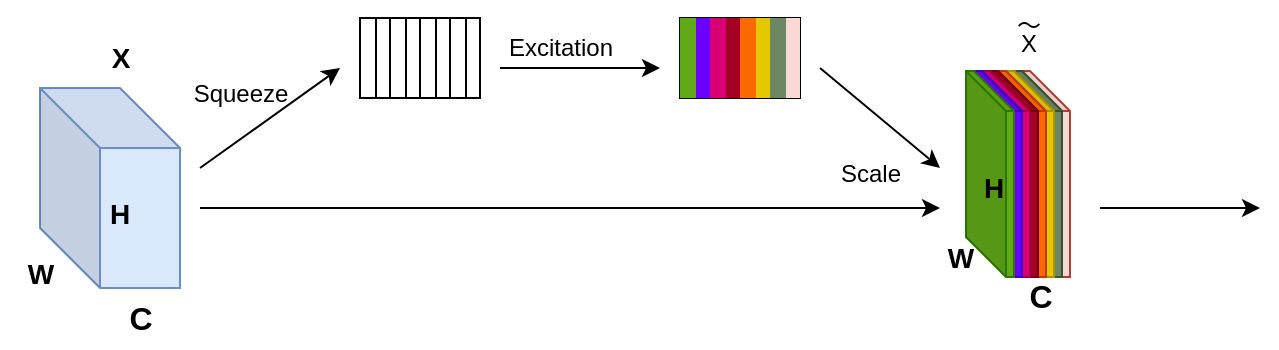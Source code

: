 <mxfile version="24.4.6" type="github">
  <diagram name="第 1 页" id="zgpLOf6gEapaL2-dQccr">
    <mxGraphModel dx="1195" dy="622" grid="0" gridSize="10" guides="1" tooltips="1" connect="1" arrows="1" fold="1" page="1" pageScale="1" pageWidth="1169" pageHeight="827" math="0" shadow="0">
      <root>
        <mxCell id="0" />
        <mxCell id="1" parent="0" />
        <mxCell id="pdt_DtYbB_fLlAcmCIRx-1" value="" style="shape=cube;whiteSpace=wrap;html=1;boundedLbl=1;backgroundOutline=1;darkOpacity=0.05;darkOpacity2=0.1;fillColor=#dae8fc;strokeColor=#6c8ebf;size=30;" vertex="1" parent="1">
          <mxGeometry x="230" y="210" width="70" height="100" as="geometry" />
        </mxCell>
        <mxCell id="pdt_DtYbB_fLlAcmCIRx-2" value="&lt;b&gt;&lt;font style=&quot;font-size: 16px;&quot;&gt;C&lt;/font&gt;&lt;/b&gt;" style="text;html=1;align=center;verticalAlign=middle;resizable=0;points=[];autosize=1;strokeColor=none;fillColor=none;" vertex="1" parent="1">
          <mxGeometry x="260" y="310" width="40" height="30" as="geometry" />
        </mxCell>
        <mxCell id="pdt_DtYbB_fLlAcmCIRx-3" value="&lt;font style=&quot;font-size: 14px;&quot;&gt;&lt;b&gt;W&lt;/b&gt;&lt;/font&gt;" style="text;html=1;align=center;verticalAlign=middle;resizable=0;points=[];autosize=1;strokeColor=none;fillColor=none;" vertex="1" parent="1">
          <mxGeometry x="210" y="288" width="40" height="30" as="geometry" />
        </mxCell>
        <mxCell id="pdt_DtYbB_fLlAcmCIRx-4" value="&lt;font style=&quot;font-size: 14px;&quot;&gt;&lt;b&gt;H&lt;/b&gt;&lt;/font&gt;" style="text;html=1;align=center;verticalAlign=middle;whiteSpace=wrap;rounded=0;" vertex="1" parent="1">
          <mxGeometry x="240" y="258" width="60" height="30" as="geometry" />
        </mxCell>
        <mxCell id="pdt_DtYbB_fLlAcmCIRx-5" value="&lt;font style=&quot;font-size: 14px;&quot;&gt;&lt;b&gt;X&lt;/b&gt;&lt;/font&gt;" style="text;html=1;align=center;verticalAlign=middle;resizable=0;points=[];autosize=1;strokeColor=none;fillColor=none;" vertex="1" parent="1">
          <mxGeometry x="255" y="180" width="30" height="30" as="geometry" />
        </mxCell>
        <mxCell id="pdt_DtYbB_fLlAcmCIRx-6" value="" style="endArrow=classic;html=1;rounded=0;" edge="1" parent="1">
          <mxGeometry width="50" height="50" relative="1" as="geometry">
            <mxPoint x="310" y="270" as="sourcePoint" />
            <mxPoint x="680" y="270" as="targetPoint" />
          </mxGeometry>
        </mxCell>
        <mxCell id="pdt_DtYbB_fLlAcmCIRx-7" value="" style="endArrow=classic;html=1;rounded=0;" edge="1" parent="1">
          <mxGeometry width="50" height="50" relative="1" as="geometry">
            <mxPoint x="310" y="250" as="sourcePoint" />
            <mxPoint x="380" y="200" as="targetPoint" />
          </mxGeometry>
        </mxCell>
        <mxCell id="pdt_DtYbB_fLlAcmCIRx-8" value="Squeeze" style="text;html=1;align=center;verticalAlign=middle;resizable=0;points=[];autosize=1;strokeColor=none;fillColor=none;" vertex="1" parent="1">
          <mxGeometry x="295" y="198" width="70" height="30" as="geometry" />
        </mxCell>
        <mxCell id="pdt_DtYbB_fLlAcmCIRx-9" value="" style="shape=table;startSize=0;container=1;collapsible=0;childLayout=tableLayout;" vertex="1" parent="1">
          <mxGeometry x="390" y="175" width="60" height="40" as="geometry" />
        </mxCell>
        <mxCell id="pdt_DtYbB_fLlAcmCIRx-10" value="" style="shape=tableRow;horizontal=0;startSize=0;swimlaneHead=0;swimlaneBody=0;strokeColor=inherit;top=0;left=0;bottom=0;right=0;collapsible=0;dropTarget=0;fillColor=none;points=[[0,0.5],[1,0.5]];portConstraint=eastwest;" vertex="1" parent="pdt_DtYbB_fLlAcmCIRx-9">
          <mxGeometry width="60" height="40" as="geometry" />
        </mxCell>
        <mxCell id="pdt_DtYbB_fLlAcmCIRx-11" value="" style="shape=partialRectangle;html=1;whiteSpace=wrap;connectable=0;strokeColor=inherit;overflow=hidden;fillColor=none;top=0;left=0;bottom=0;right=0;pointerEvents=1;" vertex="1" parent="pdt_DtYbB_fLlAcmCIRx-10">
          <mxGeometry width="8" height="40" as="geometry">
            <mxRectangle width="8" height="40" as="alternateBounds" />
          </mxGeometry>
        </mxCell>
        <mxCell id="pdt_DtYbB_fLlAcmCIRx-12" value="" style="shape=partialRectangle;html=1;whiteSpace=wrap;connectable=0;strokeColor=inherit;overflow=hidden;fillColor=none;top=0;left=0;bottom=0;right=0;pointerEvents=1;" vertex="1" parent="pdt_DtYbB_fLlAcmCIRx-10">
          <mxGeometry x="8" width="7" height="40" as="geometry">
            <mxRectangle width="7" height="40" as="alternateBounds" />
          </mxGeometry>
        </mxCell>
        <mxCell id="pdt_DtYbB_fLlAcmCIRx-13" value="" style="shape=partialRectangle;html=1;whiteSpace=wrap;connectable=0;strokeColor=inherit;overflow=hidden;fillColor=none;top=0;left=0;bottom=0;right=0;pointerEvents=1;" vertex="1" parent="pdt_DtYbB_fLlAcmCIRx-10">
          <mxGeometry x="15" width="8" height="40" as="geometry">
            <mxRectangle width="8" height="40" as="alternateBounds" />
          </mxGeometry>
        </mxCell>
        <mxCell id="pdt_DtYbB_fLlAcmCIRx-14" value="" style="shape=partialRectangle;html=1;whiteSpace=wrap;connectable=0;strokeColor=inherit;overflow=hidden;fillColor=none;top=0;left=0;bottom=0;right=0;pointerEvents=1;" vertex="1" parent="pdt_DtYbB_fLlAcmCIRx-10">
          <mxGeometry x="23" width="7" height="40" as="geometry">
            <mxRectangle width="7" height="40" as="alternateBounds" />
          </mxGeometry>
        </mxCell>
        <mxCell id="pdt_DtYbB_fLlAcmCIRx-15" value="" style="shape=partialRectangle;html=1;whiteSpace=wrap;connectable=0;strokeColor=inherit;overflow=hidden;fillColor=none;top=0;left=0;bottom=0;right=0;pointerEvents=1;" vertex="1" parent="pdt_DtYbB_fLlAcmCIRx-10">
          <mxGeometry x="30" width="8" height="40" as="geometry">
            <mxRectangle width="8" height="40" as="alternateBounds" />
          </mxGeometry>
        </mxCell>
        <mxCell id="pdt_DtYbB_fLlAcmCIRx-16" value="" style="shape=partialRectangle;html=1;whiteSpace=wrap;connectable=0;strokeColor=inherit;overflow=hidden;fillColor=none;top=0;left=0;bottom=0;right=0;pointerEvents=1;" vertex="1" parent="pdt_DtYbB_fLlAcmCIRx-10">
          <mxGeometry x="38" width="7" height="40" as="geometry">
            <mxRectangle width="7" height="40" as="alternateBounds" />
          </mxGeometry>
        </mxCell>
        <mxCell id="pdt_DtYbB_fLlAcmCIRx-17" value="" style="shape=partialRectangle;html=1;whiteSpace=wrap;connectable=0;strokeColor=inherit;overflow=hidden;fillColor=none;top=0;left=0;bottom=0;right=0;pointerEvents=1;" vertex="1" parent="pdt_DtYbB_fLlAcmCIRx-10">
          <mxGeometry x="45" width="8" height="40" as="geometry">
            <mxRectangle width="8" height="40" as="alternateBounds" />
          </mxGeometry>
        </mxCell>
        <mxCell id="pdt_DtYbB_fLlAcmCIRx-18" value="" style="shape=partialRectangle;html=1;whiteSpace=wrap;connectable=0;strokeColor=inherit;overflow=hidden;fillColor=none;top=0;left=0;bottom=0;right=0;pointerEvents=1;" vertex="1" parent="pdt_DtYbB_fLlAcmCIRx-10">
          <mxGeometry x="53" width="7" height="40" as="geometry">
            <mxRectangle width="7" height="40" as="alternateBounds" />
          </mxGeometry>
        </mxCell>
        <mxCell id="pdt_DtYbB_fLlAcmCIRx-19" value="" style="endArrow=classic;html=1;rounded=0;" edge="1" parent="1">
          <mxGeometry width="50" height="50" relative="1" as="geometry">
            <mxPoint x="460" y="200" as="sourcePoint" />
            <mxPoint x="540" y="200" as="targetPoint" />
          </mxGeometry>
        </mxCell>
        <mxCell id="pdt_DtYbB_fLlAcmCIRx-20" value="Excitation" style="text;html=1;align=center;verticalAlign=middle;resizable=0;points=[];autosize=1;strokeColor=none;fillColor=none;" vertex="1" parent="1">
          <mxGeometry x="450" y="175" width="80" height="30" as="geometry" />
        </mxCell>
        <mxCell id="pdt_DtYbB_fLlAcmCIRx-31" value="" style="shape=table;startSize=0;container=1;collapsible=0;childLayout=tableLayout;" vertex="1" parent="1">
          <mxGeometry x="550" y="175" width="60" height="40" as="geometry" />
        </mxCell>
        <mxCell id="pdt_DtYbB_fLlAcmCIRx-32" value="" style="shape=tableRow;horizontal=0;startSize=0;swimlaneHead=0;swimlaneBody=0;strokeColor=inherit;top=0;left=0;bottom=0;right=0;collapsible=0;dropTarget=0;fillColor=none;points=[[0,0.5],[1,0.5]];portConstraint=eastwest;" vertex="1" parent="pdt_DtYbB_fLlAcmCIRx-31">
          <mxGeometry width="60" height="40" as="geometry" />
        </mxCell>
        <mxCell id="pdt_DtYbB_fLlAcmCIRx-33" value="" style="shape=partialRectangle;html=1;whiteSpace=wrap;connectable=0;strokeColor=#2D7600;overflow=hidden;fillColor=#60a917;top=0;left=0;bottom=0;right=0;pointerEvents=1;fontColor=#ffffff;" vertex="1" parent="pdt_DtYbB_fLlAcmCIRx-32">
          <mxGeometry width="8" height="40" as="geometry">
            <mxRectangle width="8" height="40" as="alternateBounds" />
          </mxGeometry>
        </mxCell>
        <mxCell id="pdt_DtYbB_fLlAcmCIRx-34" value="" style="shape=partialRectangle;html=1;whiteSpace=wrap;connectable=0;strokeColor=#3700CC;overflow=hidden;fillColor=#6a00ff;top=0;left=0;bottom=0;right=0;pointerEvents=1;fontColor=#ffffff;" vertex="1" parent="pdt_DtYbB_fLlAcmCIRx-32">
          <mxGeometry x="8" width="7" height="40" as="geometry">
            <mxRectangle width="7" height="40" as="alternateBounds" />
          </mxGeometry>
        </mxCell>
        <mxCell id="pdt_DtYbB_fLlAcmCIRx-35" value="" style="shape=partialRectangle;html=1;whiteSpace=wrap;connectable=0;strokeColor=#A50040;overflow=hidden;fillColor=#d80073;top=0;left=0;bottom=0;right=0;pointerEvents=1;fontColor=#ffffff;" vertex="1" parent="pdt_DtYbB_fLlAcmCIRx-32">
          <mxGeometry x="15" width="8" height="40" as="geometry">
            <mxRectangle width="8" height="40" as="alternateBounds" />
          </mxGeometry>
        </mxCell>
        <mxCell id="pdt_DtYbB_fLlAcmCIRx-36" value="" style="shape=partialRectangle;html=1;whiteSpace=wrap;connectable=0;strokeColor=#6F0000;overflow=hidden;fillColor=#a20025;top=0;left=0;bottom=0;right=0;pointerEvents=1;fontColor=#ffffff;" vertex="1" parent="pdt_DtYbB_fLlAcmCIRx-32">
          <mxGeometry x="23" width="7" height="40" as="geometry">
            <mxRectangle width="7" height="40" as="alternateBounds" />
          </mxGeometry>
        </mxCell>
        <mxCell id="pdt_DtYbB_fLlAcmCIRx-37" value="" style="shape=partialRectangle;html=1;whiteSpace=wrap;connectable=0;strokeColor=#C73500;overflow=hidden;fillColor=#fa6800;top=0;left=0;bottom=0;right=0;pointerEvents=1;fontColor=#000000;" vertex="1" parent="pdt_DtYbB_fLlAcmCIRx-32">
          <mxGeometry x="30" width="8" height="40" as="geometry">
            <mxRectangle width="8" height="40" as="alternateBounds" />
          </mxGeometry>
        </mxCell>
        <mxCell id="pdt_DtYbB_fLlAcmCIRx-38" value="" style="shape=partialRectangle;html=1;whiteSpace=wrap;connectable=0;strokeColor=#B09500;overflow=hidden;fillColor=#e3c800;top=0;left=0;bottom=0;right=0;pointerEvents=1;fontColor=#000000;" vertex="1" parent="pdt_DtYbB_fLlAcmCIRx-32">
          <mxGeometry x="38" width="7" height="40" as="geometry">
            <mxRectangle width="7" height="40" as="alternateBounds" />
          </mxGeometry>
        </mxCell>
        <mxCell id="pdt_DtYbB_fLlAcmCIRx-39" value="" style="shape=partialRectangle;html=1;whiteSpace=wrap;connectable=0;strokeColor=#3A5431;overflow=hidden;fillColor=#6d8764;top=0;left=0;bottom=0;right=0;pointerEvents=1;fontColor=#ffffff;" vertex="1" parent="pdt_DtYbB_fLlAcmCIRx-32">
          <mxGeometry x="45" width="8" height="40" as="geometry">
            <mxRectangle width="8" height="40" as="alternateBounds" />
          </mxGeometry>
        </mxCell>
        <mxCell id="pdt_DtYbB_fLlAcmCIRx-40" value="" style="shape=partialRectangle;html=1;whiteSpace=wrap;connectable=0;strokeColor=#ae4132;overflow=hidden;fillColor=#fad9d5;top=0;left=0;bottom=0;right=0;pointerEvents=1;" vertex="1" parent="pdt_DtYbB_fLlAcmCIRx-32">
          <mxGeometry x="53" width="7" height="40" as="geometry">
            <mxRectangle width="7" height="40" as="alternateBounds" />
          </mxGeometry>
        </mxCell>
        <mxCell id="pdt_DtYbB_fLlAcmCIRx-41" value="Scale" style="text;html=1;align=center;verticalAlign=middle;resizable=0;points=[];autosize=1;strokeColor=none;fillColor=none;" vertex="1" parent="1">
          <mxGeometry x="620" y="238" width="50" height="30" as="geometry" />
        </mxCell>
        <mxCell id="pdt_DtYbB_fLlAcmCIRx-42" value="" style="endArrow=classic;html=1;rounded=0;" edge="1" parent="1">
          <mxGeometry width="50" height="50" relative="1" as="geometry">
            <mxPoint x="620" y="200" as="sourcePoint" />
            <mxPoint x="680" y="250" as="targetPoint" />
          </mxGeometry>
        </mxCell>
        <mxCell id="pdt_DtYbB_fLlAcmCIRx-43" value="" style="shape=cube;whiteSpace=wrap;html=1;boundedLbl=1;backgroundOutline=1;darkOpacity=0.05;darkOpacity2=0.1;fillColor=#fad9d5;strokeColor=#ae4132;" vertex="1" parent="1">
          <mxGeometry x="721" y="201.5" width="24" height="103" as="geometry" />
        </mxCell>
        <mxCell id="pdt_DtYbB_fLlAcmCIRx-51" value="" style="shape=cube;whiteSpace=wrap;html=1;boundedLbl=1;backgroundOutline=1;darkOpacity=0.05;darkOpacity2=0.1;fillColor=#6d8764;fontColor=#ffffff;strokeColor=#3A5431;" vertex="1" parent="1">
          <mxGeometry x="717" y="201.5" width="24" height="103" as="geometry" />
        </mxCell>
        <mxCell id="pdt_DtYbB_fLlAcmCIRx-52" value="" style="shape=cube;whiteSpace=wrap;html=1;boundedLbl=1;backgroundOutline=1;darkOpacity=0.05;darkOpacity2=0.1;fillColor=#e3c800;fontColor=#000000;strokeColor=#B09500;" vertex="1" parent="1">
          <mxGeometry x="713" y="201.5" width="24" height="103" as="geometry" />
        </mxCell>
        <mxCell id="pdt_DtYbB_fLlAcmCIRx-53" value="" style="shape=cube;whiteSpace=wrap;html=1;boundedLbl=1;backgroundOutline=1;darkOpacity=0.05;darkOpacity2=0.1;fillColor=#fa6800;fontColor=#000000;strokeColor=#C73500;" vertex="1" parent="1">
          <mxGeometry x="709" y="201.5" width="24" height="103" as="geometry" />
        </mxCell>
        <mxCell id="pdt_DtYbB_fLlAcmCIRx-54" value="" style="shape=cube;whiteSpace=wrap;html=1;boundedLbl=1;backgroundOutline=1;darkOpacity=0.05;darkOpacity2=0.1;fillColor=#a20025;fontColor=#ffffff;strokeColor=#6F0000;" vertex="1" parent="1">
          <mxGeometry x="705" y="201.5" width="24" height="103" as="geometry" />
        </mxCell>
        <mxCell id="pdt_DtYbB_fLlAcmCIRx-55" value="" style="shape=cube;whiteSpace=wrap;html=1;boundedLbl=1;backgroundOutline=1;darkOpacity=0.05;darkOpacity2=0.1;fillColor=#d80073;fontColor=#ffffff;strokeColor=#A50040;" vertex="1" parent="1">
          <mxGeometry x="701" y="201.5" width="24" height="103" as="geometry" />
        </mxCell>
        <mxCell id="pdt_DtYbB_fLlAcmCIRx-56" value="" style="shape=cube;whiteSpace=wrap;html=1;boundedLbl=1;backgroundOutline=1;darkOpacity=0.05;darkOpacity2=0.1;fillColor=#6a00ff;fontColor=#ffffff;strokeColor=#3700CC;" vertex="1" parent="1">
          <mxGeometry x="697" y="201.5" width="24" height="103" as="geometry" />
        </mxCell>
        <mxCell id="pdt_DtYbB_fLlAcmCIRx-57" value="" style="shape=cube;whiteSpace=wrap;html=1;boundedLbl=1;backgroundOutline=1;darkOpacity=0.05;darkOpacity2=0.1;fillColor=#60a917;fontColor=#ffffff;strokeColor=#2D7600;" vertex="1" parent="1">
          <mxGeometry x="693" y="201.5" width="24" height="103" as="geometry" />
        </mxCell>
        <mxCell id="pdt_DtYbB_fLlAcmCIRx-58" value="&lt;b&gt;&lt;font style=&quot;font-size: 16px;&quot;&gt;C&lt;/font&gt;&lt;/b&gt;" style="text;html=1;align=center;verticalAlign=middle;resizable=0;points=[];autosize=1;strokeColor=none;fillColor=none;" vertex="1" parent="1">
          <mxGeometry x="710" y="299" width="40" height="30" as="geometry" />
        </mxCell>
        <mxCell id="pdt_DtYbB_fLlAcmCIRx-59" value="&lt;font style=&quot;font-size: 14px;&quot;&gt;&lt;b&gt;W&lt;/b&gt;&lt;/font&gt;" style="text;html=1;align=center;verticalAlign=middle;resizable=0;points=[];autosize=1;strokeColor=none;fillColor=none;" vertex="1" parent="1">
          <mxGeometry x="670" y="280" width="40" height="30" as="geometry" />
        </mxCell>
        <mxCell id="pdt_DtYbB_fLlAcmCIRx-60" value="&lt;font style=&quot;font-size: 14px;&quot;&gt;&lt;b&gt;H&lt;/b&gt;&lt;/font&gt;" style="text;html=1;align=center;verticalAlign=middle;whiteSpace=wrap;rounded=0;" vertex="1" parent="1">
          <mxGeometry x="677" y="245" width="60" height="30" as="geometry" />
        </mxCell>
        <mxCell id="pdt_DtYbB_fLlAcmCIRx-62" value="X" style="text;html=1;align=center;verticalAlign=middle;resizable=0;points=[];autosize=1;strokeColor=none;fillColor=none;" vertex="1" parent="1">
          <mxGeometry x="711" y="175" width="26" height="26" as="geometry" />
        </mxCell>
        <mxCell id="pdt_DtYbB_fLlAcmCIRx-63" value="～" style="text;html=1;align=center;verticalAlign=middle;resizable=0;points=[];autosize=1;strokeColor=none;fillColor=none;" vertex="1" parent="1">
          <mxGeometry x="709" y="166" width="30" height="26" as="geometry" />
        </mxCell>
        <mxCell id="pdt_DtYbB_fLlAcmCIRx-64" value="" style="endArrow=classic;html=1;rounded=0;" edge="1" parent="1">
          <mxGeometry width="50" height="50" relative="1" as="geometry">
            <mxPoint x="760" y="270" as="sourcePoint" />
            <mxPoint x="840" y="270" as="targetPoint" />
          </mxGeometry>
        </mxCell>
      </root>
    </mxGraphModel>
  </diagram>
</mxfile>
